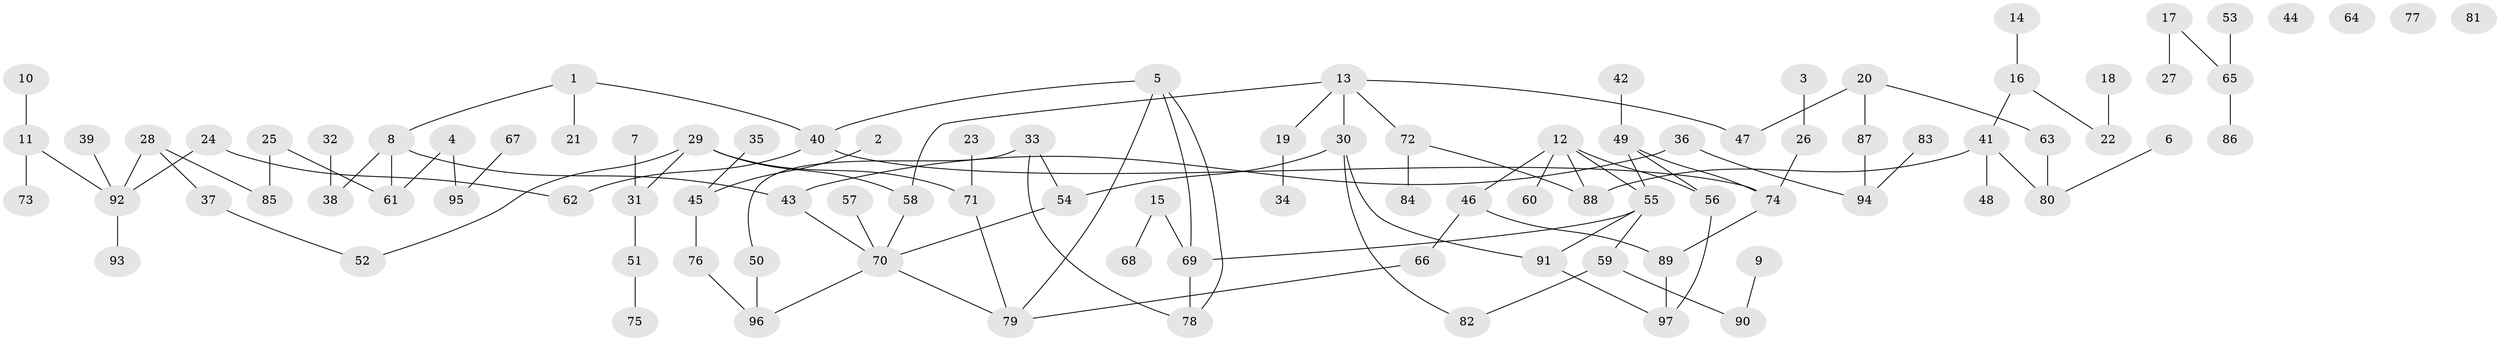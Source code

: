 // Generated by graph-tools (version 1.1) at 2025/25/03/09/25 03:25:20]
// undirected, 97 vertices, 110 edges
graph export_dot {
graph [start="1"]
  node [color=gray90,style=filled];
  1;
  2;
  3;
  4;
  5;
  6;
  7;
  8;
  9;
  10;
  11;
  12;
  13;
  14;
  15;
  16;
  17;
  18;
  19;
  20;
  21;
  22;
  23;
  24;
  25;
  26;
  27;
  28;
  29;
  30;
  31;
  32;
  33;
  34;
  35;
  36;
  37;
  38;
  39;
  40;
  41;
  42;
  43;
  44;
  45;
  46;
  47;
  48;
  49;
  50;
  51;
  52;
  53;
  54;
  55;
  56;
  57;
  58;
  59;
  60;
  61;
  62;
  63;
  64;
  65;
  66;
  67;
  68;
  69;
  70;
  71;
  72;
  73;
  74;
  75;
  76;
  77;
  78;
  79;
  80;
  81;
  82;
  83;
  84;
  85;
  86;
  87;
  88;
  89;
  90;
  91;
  92;
  93;
  94;
  95;
  96;
  97;
  1 -- 8;
  1 -- 21;
  1 -- 40;
  2 -- 45;
  3 -- 26;
  4 -- 61;
  4 -- 95;
  5 -- 40;
  5 -- 69;
  5 -- 78;
  5 -- 79;
  6 -- 80;
  7 -- 31;
  8 -- 38;
  8 -- 43;
  8 -- 61;
  9 -- 90;
  10 -- 11;
  11 -- 73;
  11 -- 92;
  12 -- 46;
  12 -- 55;
  12 -- 56;
  12 -- 60;
  12 -- 88;
  13 -- 19;
  13 -- 30;
  13 -- 47;
  13 -- 58;
  13 -- 72;
  14 -- 16;
  15 -- 68;
  15 -- 69;
  16 -- 22;
  16 -- 41;
  17 -- 27;
  17 -- 65;
  18 -- 22;
  19 -- 34;
  20 -- 47;
  20 -- 63;
  20 -- 87;
  23 -- 71;
  24 -- 62;
  24 -- 92;
  25 -- 61;
  25 -- 85;
  26 -- 74;
  28 -- 37;
  28 -- 85;
  28 -- 92;
  29 -- 31;
  29 -- 52;
  29 -- 58;
  29 -- 71;
  30 -- 54;
  30 -- 82;
  30 -- 91;
  31 -- 51;
  32 -- 38;
  33 -- 50;
  33 -- 54;
  33 -- 78;
  35 -- 45;
  36 -- 43;
  36 -- 94;
  37 -- 52;
  39 -- 92;
  40 -- 62;
  40 -- 74;
  41 -- 48;
  41 -- 80;
  41 -- 88;
  42 -- 49;
  43 -- 70;
  45 -- 76;
  46 -- 66;
  46 -- 89;
  49 -- 55;
  49 -- 56;
  49 -- 74;
  50 -- 96;
  51 -- 75;
  53 -- 65;
  54 -- 70;
  55 -- 59;
  55 -- 69;
  55 -- 91;
  56 -- 97;
  57 -- 70;
  58 -- 70;
  59 -- 82;
  59 -- 90;
  63 -- 80;
  65 -- 86;
  66 -- 79;
  67 -- 95;
  69 -- 78;
  70 -- 79;
  70 -- 96;
  71 -- 79;
  72 -- 84;
  72 -- 88;
  74 -- 89;
  76 -- 96;
  83 -- 94;
  87 -- 94;
  89 -- 97;
  91 -- 97;
  92 -- 93;
}
